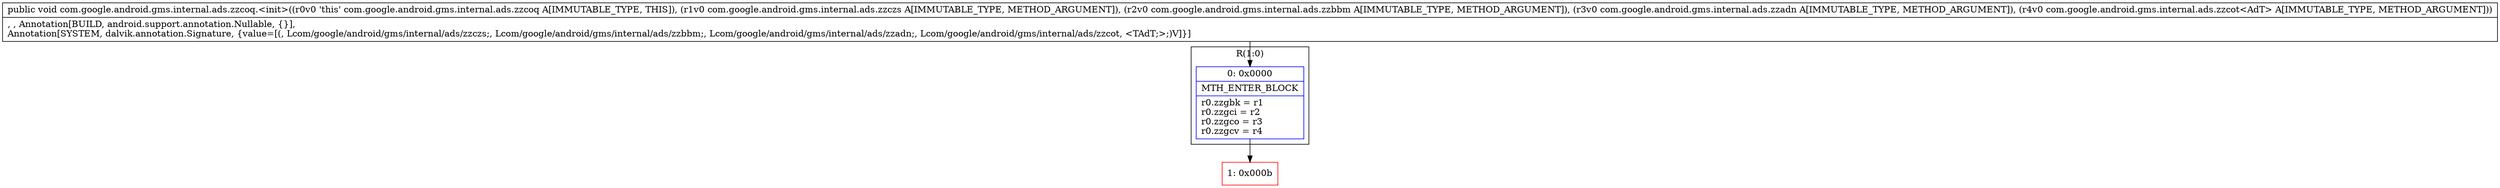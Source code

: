 digraph "CFG forcom.google.android.gms.internal.ads.zzcoq.\<init\>(Lcom\/google\/android\/gms\/internal\/ads\/zzczs;Lcom\/google\/android\/gms\/internal\/ads\/zzbbm;Lcom\/google\/android\/gms\/internal\/ads\/zzadn;Lcom\/google\/android\/gms\/internal\/ads\/zzcot;)V" {
subgraph cluster_Region_765434320 {
label = "R(1:0)";
node [shape=record,color=blue];
Node_0 [shape=record,label="{0\:\ 0x0000|MTH_ENTER_BLOCK\l|r0.zzgbk = r1\lr0.zzgci = r2\lr0.zzgco = r3\lr0.zzgcv = r4\l}"];
}
Node_1 [shape=record,color=red,label="{1\:\ 0x000b}"];
MethodNode[shape=record,label="{public void com.google.android.gms.internal.ads.zzcoq.\<init\>((r0v0 'this' com.google.android.gms.internal.ads.zzcoq A[IMMUTABLE_TYPE, THIS]), (r1v0 com.google.android.gms.internal.ads.zzczs A[IMMUTABLE_TYPE, METHOD_ARGUMENT]), (r2v0 com.google.android.gms.internal.ads.zzbbm A[IMMUTABLE_TYPE, METHOD_ARGUMENT]), (r3v0 com.google.android.gms.internal.ads.zzadn A[IMMUTABLE_TYPE, METHOD_ARGUMENT]), (r4v0 com.google.android.gms.internal.ads.zzcot\<AdT\> A[IMMUTABLE_TYPE, METHOD_ARGUMENT]))  | , , Annotation[BUILD, android.support.annotation.Nullable, \{\}], \lAnnotation[SYSTEM, dalvik.annotation.Signature, \{value=[(, Lcom\/google\/android\/gms\/internal\/ads\/zzczs;, Lcom\/google\/android\/gms\/internal\/ads\/zzbbm;, Lcom\/google\/android\/gms\/internal\/ads\/zzadn;, Lcom\/google\/android\/gms\/internal\/ads\/zzcot, \<TAdT;\>;)V]\}]\l}"];
MethodNode -> Node_0;
Node_0 -> Node_1;
}

